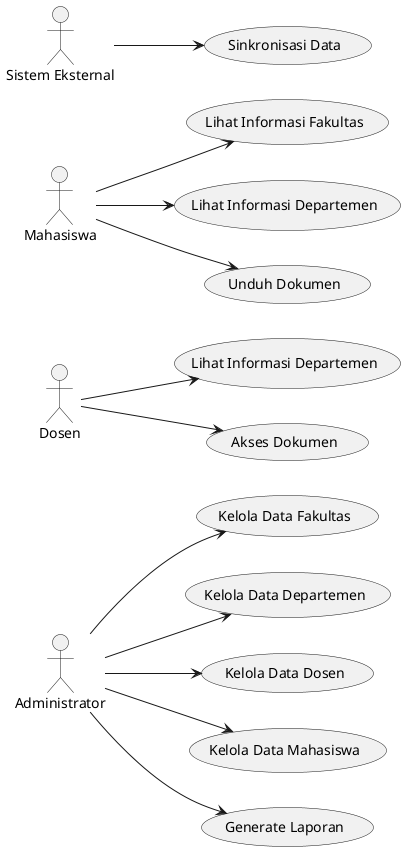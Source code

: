 @startuml
!define RECTANGLE_STYLE rectangle
left to right direction

actor "Administrator" as Admin
actor "Dosen" as Dosen
actor "Mahasiswa" as Mahasiswa
actor "Sistem Eksternal" as Sistem

usecase "Kelola Data Fakultas" as UCFakultas
usecase "Kelola Data Departemen" as UCDepartemen
usecase "Kelola Data Dosen" as UCDosen
usecase "Kelola Data Mahasiswa" as UCMahasiswa
usecase "Generate Laporan" as UCLaporan

usecase "Lihat Informasi Departemen" as UCViewDepartemen
usecase "Akses Dokumen" as UCAksesDokumen

usecase "Lihat Informasi Fakultas" as UCViewFakultas
usecase "Lihat Informasi Departemen" as UCViewDep
usecase "Unduh Dokumen" as UCUnduhDokumen

usecase "Sinkronisasi Data" as UCSyncData

Admin --> UCFakultas
Admin --> UCDepartemen
Admin --> UCDosen
Admin --> UCMahasiswa
Admin --> UCLaporan

Dosen --> UCViewDepartemen
Dosen --> UCAksesDokumen

Mahasiswa --> UCViewFakultas
Mahasiswa --> UCViewDep
Mahasiswa --> UCUnduhDokumen

Sistem --> UCSyncData

@enduml
